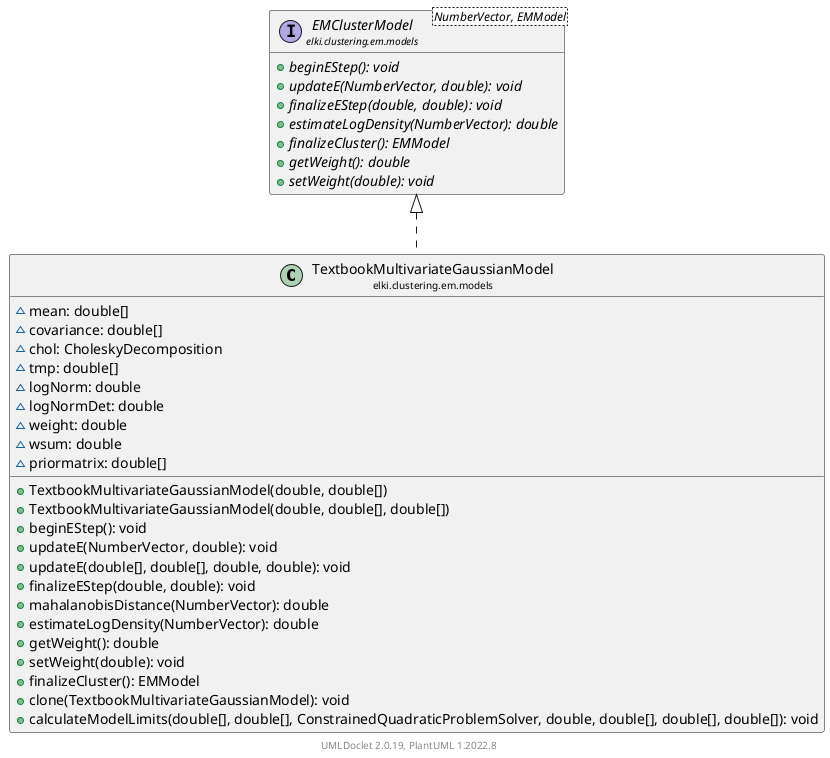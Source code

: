 @startuml
    remove .*\.(Instance|Par|Parameterizer|Factory)$
    set namespaceSeparator none
    hide empty fields
    hide empty methods

    class "<size:14>TextbookMultivariateGaussianModel\n<size:10>elki.clustering.em.models" as elki.clustering.em.models.TextbookMultivariateGaussianModel [[TextbookMultivariateGaussianModel.html]] {
        ~mean: double[]
        ~covariance: double[]
        ~chol: CholeskyDecomposition
        ~tmp: double[]
        ~logNorm: double
        ~logNormDet: double
        ~weight: double
        ~wsum: double
        ~priormatrix: double[]
        +TextbookMultivariateGaussianModel(double, double[])
        +TextbookMultivariateGaussianModel(double, double[], double[])
        +beginEStep(): void
        +updateE(NumberVector, double): void
        +updateE(double[], double[], double, double): void
        +finalizeEStep(double, double): void
        +mahalanobisDistance(NumberVector): double
        +estimateLogDensity(NumberVector): double
        +getWeight(): double
        +setWeight(double): void
        +finalizeCluster(): EMModel
        +clone(TextbookMultivariateGaussianModel): void
        +calculateModelLimits(double[], double[], ConstrainedQuadraticProblemSolver, double, double[], double[], double[]): void
    }

    interface "<size:14>EMClusterModel\n<size:10>elki.clustering.em.models" as elki.clustering.em.models.EMClusterModel<NumberVector, EMModel> [[EMClusterModel.html]] {
        {abstract} +beginEStep(): void
        {abstract} +updateE(NumberVector, double): void
        {abstract} +finalizeEStep(double, double): void
        {abstract} +estimateLogDensity(NumberVector): double
        {abstract} +finalizeCluster(): EMModel
        {abstract} +getWeight(): double
        {abstract} +setWeight(double): void
    }

    elki.clustering.em.models.EMClusterModel <|.. elki.clustering.em.models.TextbookMultivariateGaussianModel

    center footer UMLDoclet 2.0.19, PlantUML 1.2022.8
@enduml
